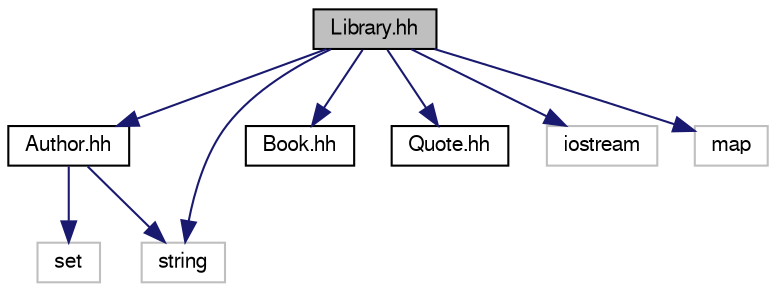 digraph "Library.hh"
{
  edge [fontname="FreeSans",fontsize="10",labelfontname="FreeSans",labelfontsize="10"];
  node [fontname="FreeSans",fontsize="10",shape=record];
  Node1 [label="Library.hh",height=0.2,width=0.4,color="black", fillcolor="grey75", style="filled", fontcolor="black"];
  Node1 -> Node2 [color="midnightblue",fontsize="10",style="solid",fontname="FreeSans"];
  Node2 [label="Author.hh",height=0.2,width=0.4,color="black", fillcolor="white", style="filled",URL="$_author_8hh.html",tooltip="Data model that hosts information about an Author. "];
  Node2 -> Node3 [color="midnightblue",fontsize="10",style="solid",fontname="FreeSans"];
  Node3 [label="set",height=0.2,width=0.4,color="grey75", fillcolor="white", style="filled"];
  Node2 -> Node4 [color="midnightblue",fontsize="10",style="solid",fontname="FreeSans"];
  Node4 [label="string",height=0.2,width=0.4,color="grey75", fillcolor="white", style="filled"];
  Node1 -> Node5 [color="midnightblue",fontsize="10",style="solid",fontname="FreeSans"];
  Node5 [label="Book.hh",height=0.2,width=0.4,color="black", fillcolor="white", style="filled",URL="$_book_8hh.html",tooltip="Data model that hosts information about a Book. "];
  Node1 -> Node6 [color="midnightblue",fontsize="10",style="solid",fontname="FreeSans"];
  Node6 [label="Quote.hh",height=0.2,width=0.4,color="black", fillcolor="white", style="filled",URL="$_quote_8hh.html",tooltip="Data model that hosts information about a Quote. "];
  Node1 -> Node7 [color="midnightblue",fontsize="10",style="solid",fontname="FreeSans"];
  Node7 [label="iostream",height=0.2,width=0.4,color="grey75", fillcolor="white", style="filled"];
  Node1 -> Node8 [color="midnightblue",fontsize="10",style="solid",fontname="FreeSans"];
  Node8 [label="map",height=0.2,width=0.4,color="grey75", fillcolor="white", style="filled"];
  Node1 -> Node4 [color="midnightblue",fontsize="10",style="solid",fontname="FreeSans"];
}
